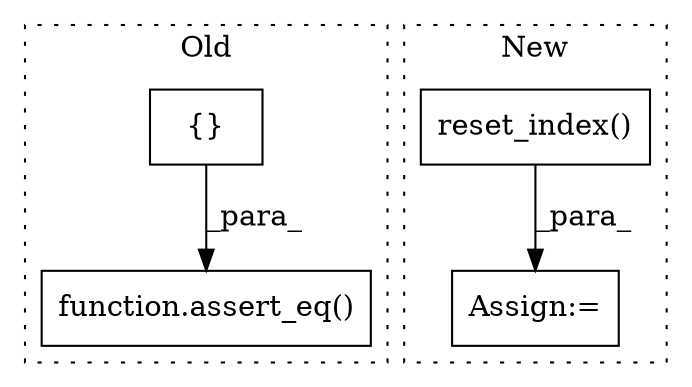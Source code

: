 digraph G {
subgraph cluster0 {
1 [label="function.assert_eq()" a="75" s="5692,5902" l="19,114" shape="box"];
4 [label="{}" a="95" s="5865,5878" l="1,1" shape="box"];
label = "Old";
style="dotted";
}
subgraph cluster1 {
2 [label="reset_index()" a="75" s="5777" l="68" shape="box"];
3 [label="Assign:=" a="68" s="5774" l="3" shape="box"];
label = "New";
style="dotted";
}
2 -> 3 [label="_para_"];
4 -> 1 [label="_para_"];
}
